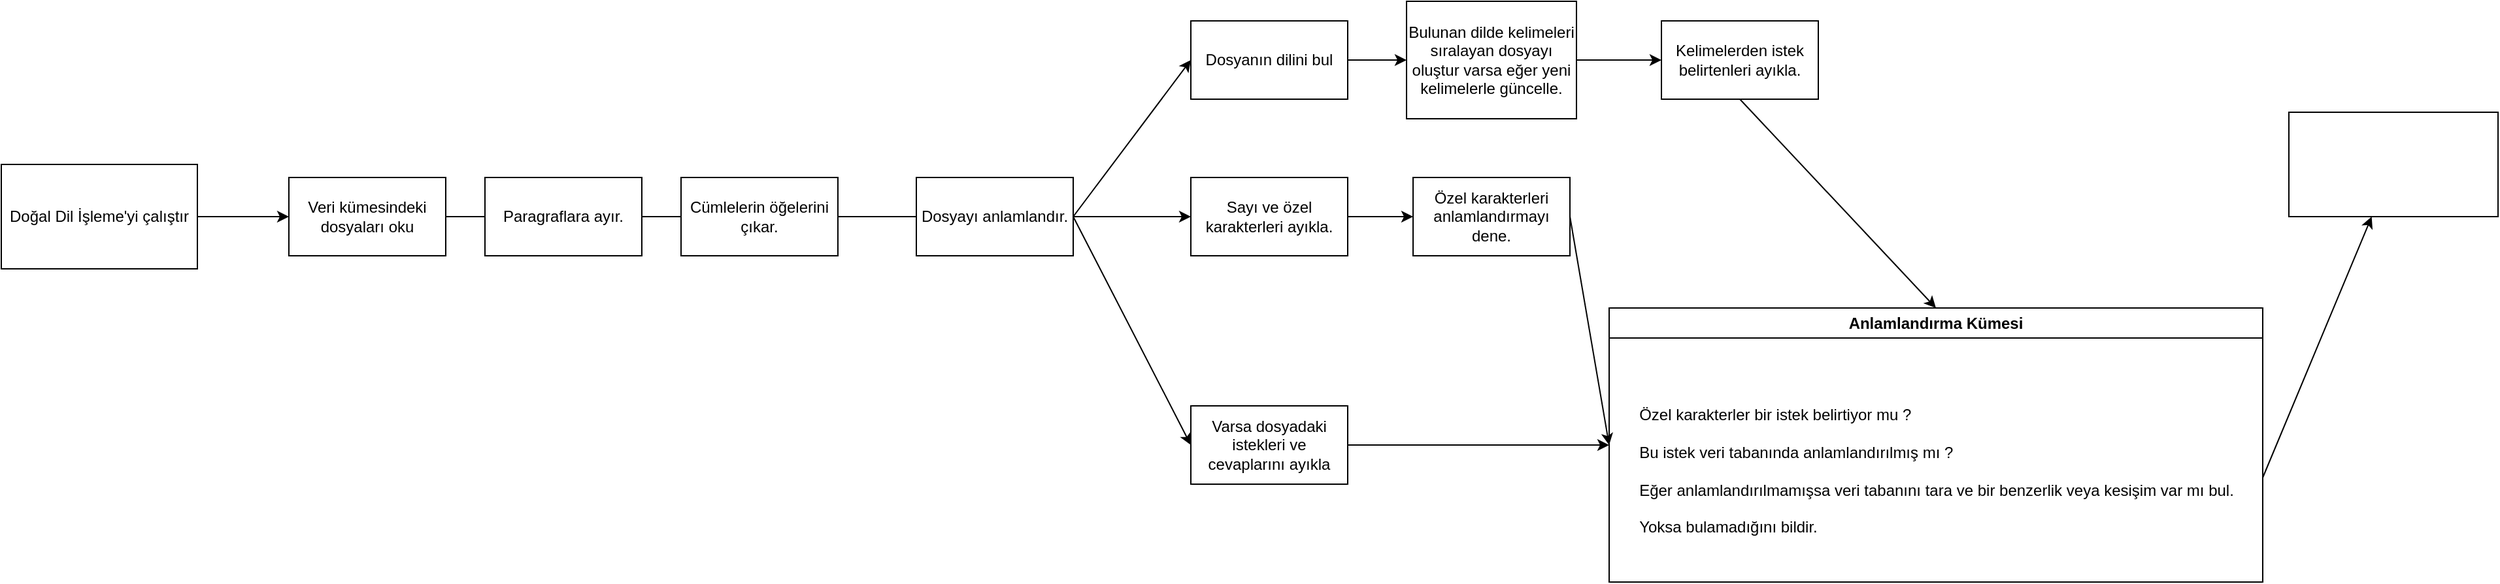 <mxfile version="20.6.0" type="github">
  <diagram id="C5RBs43oDa-KdzZeNtuy" name="Page-1">
    <mxGraphModel dx="2865" dy="600" grid="1" gridSize="10" guides="1" tooltips="1" connect="1" arrows="1" fold="1" page="1" pageScale="1" pageWidth="1827" pageHeight="2169" math="0" shadow="0">
      <root>
        <mxCell id="WIyWlLk6GJQsqaUBKTNV-0" />
        <mxCell id="WIyWlLk6GJQsqaUBKTNV-1" parent="WIyWlLk6GJQsqaUBKTNV-0" />
        <mxCell id="5on1kgprRLbJ7Kiz2nXi-0" value="Doğal Dil İşleme&#39;yi çalıştır" style="rounded=0;whiteSpace=wrap;html=1;" vertex="1" parent="WIyWlLk6GJQsqaUBKTNV-1">
          <mxGeometry x="-390" y="240" width="150" height="80" as="geometry" />
        </mxCell>
        <mxCell id="5on1kgprRLbJ7Kiz2nXi-4" value="Veri kümesindeki dosyaları oku" style="rounded=0;whiteSpace=wrap;html=1;" vertex="1" parent="WIyWlLk6GJQsqaUBKTNV-1">
          <mxGeometry x="-170" y="250" width="120" height="60" as="geometry" />
        </mxCell>
        <mxCell id="5on1kgprRLbJ7Kiz2nXi-5" value="Dosyanın dilini bul" style="rounded=0;whiteSpace=wrap;html=1;" vertex="1" parent="WIyWlLk6GJQsqaUBKTNV-1">
          <mxGeometry x="520" y="130" width="120" height="60" as="geometry" />
        </mxCell>
        <mxCell id="5on1kgprRLbJ7Kiz2nXi-7" value="" style="endArrow=classic;html=1;rounded=0;exitX=1;exitY=0.5;exitDx=0;exitDy=0;" edge="1" parent="WIyWlLk6GJQsqaUBKTNV-1" source="5on1kgprRLbJ7Kiz2nXi-5" target="5on1kgprRLbJ7Kiz2nXi-8">
          <mxGeometry width="50" height="50" relative="1" as="geometry">
            <mxPoint x="390" y="320" as="sourcePoint" />
            <mxPoint x="620" y="160" as="targetPoint" />
          </mxGeometry>
        </mxCell>
        <mxCell id="5on1kgprRLbJ7Kiz2nXi-8" value="Bulunan dilde kelimeleri sıralayan dosyayı oluştur varsa eğer yeni kelimelerle güncelle." style="rounded=0;whiteSpace=wrap;html=1;" vertex="1" parent="WIyWlLk6GJQsqaUBKTNV-1">
          <mxGeometry x="685" y="115" width="130" height="90" as="geometry" />
        </mxCell>
        <mxCell id="5on1kgprRLbJ7Kiz2nXi-24" style="edgeStyle=orthogonalEdgeStyle;rounded=0;orthogonalLoop=1;jettySize=auto;html=1;entryX=0;entryY=0.5;entryDx=0;entryDy=0;" edge="1" parent="WIyWlLk6GJQsqaUBKTNV-1" source="5on1kgprRLbJ7Kiz2nXi-11" target="5on1kgprRLbJ7Kiz2nXi-15">
          <mxGeometry relative="1" as="geometry" />
        </mxCell>
        <mxCell id="5on1kgprRLbJ7Kiz2nXi-11" value="Sayı ve özel karakterleri ayıkla." style="rounded=0;whiteSpace=wrap;html=1;" vertex="1" parent="WIyWlLk6GJQsqaUBKTNV-1">
          <mxGeometry x="520" y="250" width="120" height="60" as="geometry" />
        </mxCell>
        <mxCell id="5on1kgprRLbJ7Kiz2nXi-15" value="Özel karakterleri anlamlandırmayı dene." style="rounded=0;whiteSpace=wrap;html=1;" vertex="1" parent="WIyWlLk6GJQsqaUBKTNV-1">
          <mxGeometry x="690" y="250" width="120" height="60" as="geometry" />
        </mxCell>
        <mxCell id="5on1kgprRLbJ7Kiz2nXi-16" value="Anlamlandırma Kümesi" style="swimlane;whiteSpace=wrap;html=1;" vertex="1" parent="WIyWlLk6GJQsqaUBKTNV-1">
          <mxGeometry x="840" y="350" width="500" height="210" as="geometry" />
        </mxCell>
        <mxCell id="5on1kgprRLbJ7Kiz2nXi-20" value="&lt;div style=&quot;text-align: left;&quot;&gt;&lt;div style=&quot;text-align: justify;&quot;&gt;&lt;span style=&quot;background-color: initial;&quot;&gt;Özel karakterler bir istek belirtiyor mu ?&lt;/span&gt;&lt;/div&gt;&lt;div style=&quot;text-align: justify;&quot;&gt;&lt;br&gt;&lt;/div&gt;&lt;div style=&quot;text-align: justify;&quot;&gt;&lt;span style=&quot;background-color: initial;&quot;&gt;Bu istek veri tabanında anlamlandırılmış mı ?&lt;/span&gt;&lt;br&gt;&lt;/div&gt;&lt;div style=&quot;text-align: justify;&quot;&gt;&lt;br&gt;&lt;/div&gt;&lt;span style=&quot;background-color: initial;&quot;&gt;&lt;div style=&quot;text-align: justify;&quot;&gt;&lt;span style=&quot;background-color: initial;&quot;&gt;Eğer anlamlandırılmamışsa veri tabanını tara ve bir benzerlik veya kesişim var mı bul.&lt;/span&gt;&lt;/div&gt;&lt;div style=&quot;text-align: justify;&quot;&gt;&lt;span style=&quot;background-color: initial;&quot;&gt;&lt;br&gt;&lt;/span&gt;&lt;/div&gt;&lt;div style=&quot;text-align: justify;&quot;&gt;&lt;span style=&quot;background-color: initial;&quot;&gt;Yoksa bulamadığını bildir.&lt;/span&gt;&lt;/div&gt;&lt;/span&gt;&lt;/div&gt;" style="text;html=1;align=center;verticalAlign=middle;resizable=0;points=[];autosize=1;strokeColor=none;fillColor=none;" vertex="1" parent="5on1kgprRLbJ7Kiz2nXi-16">
          <mxGeometry x="10" y="70" width="480" height="110" as="geometry" />
        </mxCell>
        <mxCell id="5on1kgprRLbJ7Kiz2nXi-28" value="" style="endArrow=classic;html=1;rounded=0;exitX=1;exitY=0.5;exitDx=0;exitDy=0;entryX=0;entryY=0.5;entryDx=0;entryDy=0;" edge="1" parent="WIyWlLk6GJQsqaUBKTNV-1" source="5on1kgprRLbJ7Kiz2nXi-0" target="5on1kgprRLbJ7Kiz2nXi-4">
          <mxGeometry width="50" height="50" relative="1" as="geometry">
            <mxPoint x="260" y="250" as="sourcePoint" />
            <mxPoint x="310" y="200" as="targetPoint" />
          </mxGeometry>
        </mxCell>
        <mxCell id="5on1kgprRLbJ7Kiz2nXi-29" value="" style="endArrow=classic;html=1;rounded=0;exitX=1;exitY=0.5;exitDx=0;exitDy=0;" edge="1" parent="WIyWlLk6GJQsqaUBKTNV-1" source="5on1kgprRLbJ7Kiz2nXi-4">
          <mxGeometry width="50" height="50" relative="1" as="geometry">
            <mxPoint x="260" y="250" as="sourcePoint" />
            <mxPoint x="320" y="280" as="targetPoint" />
          </mxGeometry>
        </mxCell>
        <mxCell id="5on1kgprRLbJ7Kiz2nXi-30" value="Dosyayı anlamlandır." style="rounded=0;whiteSpace=wrap;html=1;" vertex="1" parent="WIyWlLk6GJQsqaUBKTNV-1">
          <mxGeometry x="310" y="250" width="120" height="60" as="geometry" />
        </mxCell>
        <mxCell id="5on1kgprRLbJ7Kiz2nXi-31" value="" style="endArrow=classic;html=1;rounded=0;exitX=1;exitY=0.5;exitDx=0;exitDy=0;entryX=0;entryY=0.5;entryDx=0;entryDy=0;" edge="1" parent="WIyWlLk6GJQsqaUBKTNV-1" source="5on1kgprRLbJ7Kiz2nXi-30" target="5on1kgprRLbJ7Kiz2nXi-5">
          <mxGeometry width="50" height="50" relative="1" as="geometry">
            <mxPoint x="260" y="250" as="sourcePoint" />
            <mxPoint x="310" y="200" as="targetPoint" />
          </mxGeometry>
        </mxCell>
        <mxCell id="5on1kgprRLbJ7Kiz2nXi-32" value="" style="endArrow=classic;html=1;rounded=0;exitX=1;exitY=0.5;exitDx=0;exitDy=0;entryX=0;entryY=0.5;entryDx=0;entryDy=0;" edge="1" parent="WIyWlLk6GJQsqaUBKTNV-1" source="5on1kgprRLbJ7Kiz2nXi-30" target="5on1kgprRLbJ7Kiz2nXi-11">
          <mxGeometry width="50" height="50" relative="1" as="geometry">
            <mxPoint x="260" y="250" as="sourcePoint" />
            <mxPoint x="310" y="200" as="targetPoint" />
          </mxGeometry>
        </mxCell>
        <mxCell id="5on1kgprRLbJ7Kiz2nXi-34" value="" style="endArrow=classic;html=1;rounded=0;exitX=1;exitY=0.5;exitDx=0;exitDy=0;entryX=0;entryY=0.5;entryDx=0;entryDy=0;" edge="1" parent="WIyWlLk6GJQsqaUBKTNV-1" source="5on1kgprRLbJ7Kiz2nXi-30" target="5on1kgprRLbJ7Kiz2nXi-35">
          <mxGeometry width="50" height="50" relative="1" as="geometry">
            <mxPoint x="260" y="500" as="sourcePoint" />
            <mxPoint x="520" y="400" as="targetPoint" />
          </mxGeometry>
        </mxCell>
        <mxCell id="5on1kgprRLbJ7Kiz2nXi-35" value="Varsa dosyadaki istekleri ve cevaplarını ayıkla" style="rounded=0;whiteSpace=wrap;html=1;" vertex="1" parent="WIyWlLk6GJQsqaUBKTNV-1">
          <mxGeometry x="520" y="425" width="120" height="60" as="geometry" />
        </mxCell>
        <mxCell id="5on1kgprRLbJ7Kiz2nXi-36" value="" style="endArrow=classic;html=1;rounded=0;exitX=1;exitY=0.5;exitDx=0;exitDy=0;entryX=0;entryY=0.5;entryDx=0;entryDy=0;" edge="1" parent="WIyWlLk6GJQsqaUBKTNV-1" source="5on1kgprRLbJ7Kiz2nXi-35" target="5on1kgprRLbJ7Kiz2nXi-16">
          <mxGeometry width="50" height="50" relative="1" as="geometry">
            <mxPoint x="810" y="360" as="sourcePoint" />
            <mxPoint x="840" y="400" as="targetPoint" />
          </mxGeometry>
        </mxCell>
        <mxCell id="5on1kgprRLbJ7Kiz2nXi-40" value="" style="endArrow=classic;html=1;rounded=0;exitX=1;exitY=0.5;exitDx=0;exitDy=0;entryX=0;entryY=0.5;entryDx=0;entryDy=0;" edge="1" parent="WIyWlLk6GJQsqaUBKTNV-1" source="5on1kgprRLbJ7Kiz2nXi-15" target="5on1kgprRLbJ7Kiz2nXi-16">
          <mxGeometry width="50" height="50" relative="1" as="geometry">
            <mxPoint x="810" y="360" as="sourcePoint" />
            <mxPoint x="860" y="310" as="targetPoint" />
          </mxGeometry>
        </mxCell>
        <mxCell id="5on1kgprRLbJ7Kiz2nXi-41" value="" style="endArrow=classic;html=1;rounded=0;exitX=1;exitY=0.5;exitDx=0;exitDy=0;" edge="1" parent="WIyWlLk6GJQsqaUBKTNV-1" source="5on1kgprRLbJ7Kiz2nXi-8">
          <mxGeometry width="50" height="50" relative="1" as="geometry">
            <mxPoint x="810" y="360" as="sourcePoint" />
            <mxPoint x="880" y="160" as="targetPoint" />
          </mxGeometry>
        </mxCell>
        <mxCell id="5on1kgprRLbJ7Kiz2nXi-42" value="Kelimelerden istek belirtenleri ayıkla." style="rounded=0;whiteSpace=wrap;html=1;" vertex="1" parent="WIyWlLk6GJQsqaUBKTNV-1">
          <mxGeometry x="880" y="130" width="120" height="60" as="geometry" />
        </mxCell>
        <mxCell id="5on1kgprRLbJ7Kiz2nXi-43" value="Paragraflara ayır." style="rounded=0;whiteSpace=wrap;html=1;" vertex="1" parent="WIyWlLk6GJQsqaUBKTNV-1">
          <mxGeometry x="-20" y="250" width="120" height="60" as="geometry" />
        </mxCell>
        <mxCell id="5on1kgprRLbJ7Kiz2nXi-44" value="Cümlelerin öğelerini çıkar." style="rounded=0;whiteSpace=wrap;html=1;" vertex="1" parent="WIyWlLk6GJQsqaUBKTNV-1">
          <mxGeometry x="130" y="250" width="120" height="60" as="geometry" />
        </mxCell>
        <mxCell id="5on1kgprRLbJ7Kiz2nXi-45" value="" style="endArrow=classic;html=1;rounded=0;exitX=0.5;exitY=1;exitDx=0;exitDy=0;entryX=0.5;entryY=0;entryDx=0;entryDy=0;" edge="1" parent="WIyWlLk6GJQsqaUBKTNV-1" source="5on1kgprRLbJ7Kiz2nXi-42" target="5on1kgprRLbJ7Kiz2nXi-16">
          <mxGeometry width="50" height="50" relative="1" as="geometry">
            <mxPoint x="810" y="460" as="sourcePoint" />
            <mxPoint x="860" y="410" as="targetPoint" />
          </mxGeometry>
        </mxCell>
        <mxCell id="5on1kgprRLbJ7Kiz2nXi-46" value="" style="endArrow=classic;html=1;rounded=0;" edge="1" parent="WIyWlLk6GJQsqaUBKTNV-1" target="5on1kgprRLbJ7Kiz2nXi-47">
          <mxGeometry width="50" height="50" relative="1" as="geometry">
            <mxPoint x="1340" y="480" as="sourcePoint" />
            <mxPoint x="1400" y="280" as="targetPoint" />
          </mxGeometry>
        </mxCell>
        <mxCell id="5on1kgprRLbJ7Kiz2nXi-47" value="" style="rounded=0;whiteSpace=wrap;html=1;" vertex="1" parent="WIyWlLk6GJQsqaUBKTNV-1">
          <mxGeometry x="1360" y="200" width="160" height="80" as="geometry" />
        </mxCell>
      </root>
    </mxGraphModel>
  </diagram>
</mxfile>
